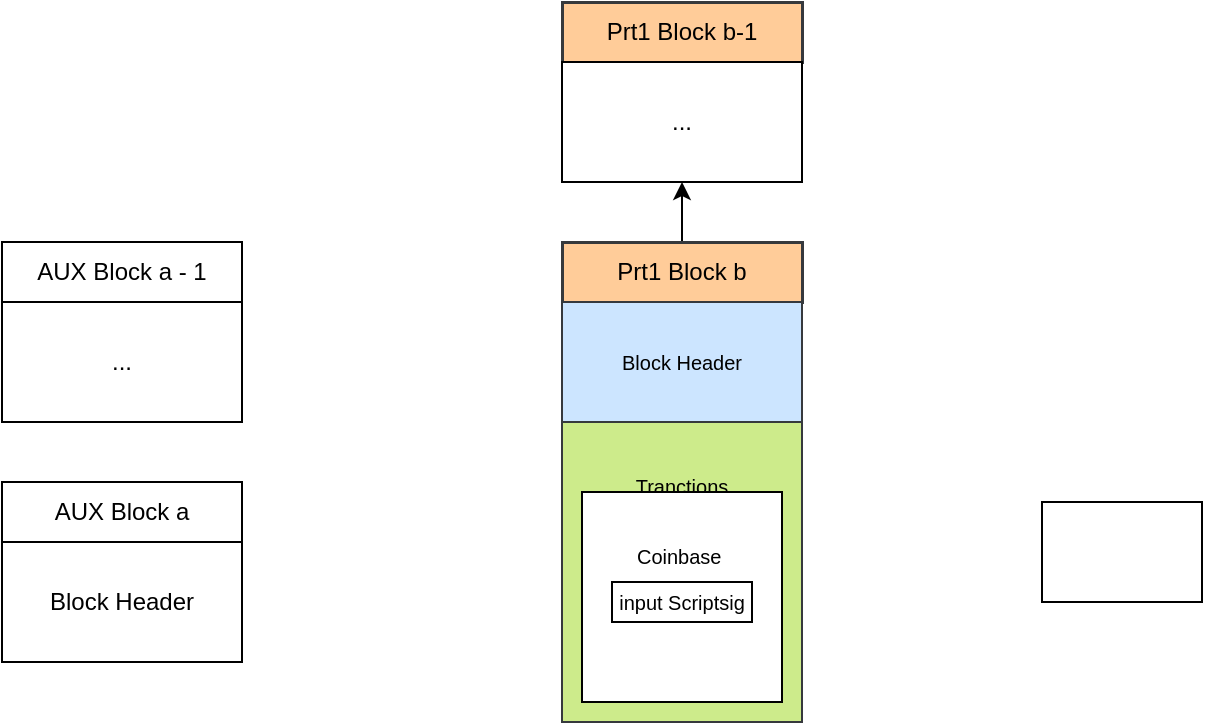 <mxfile version="21.6.9" type="github">
  <diagram id="C5RBs43oDa-KdzZeNtuy" name="Page-1">
    <mxGraphModel dx="1262" dy="560" grid="1" gridSize="10" guides="1" tooltips="1" connect="1" arrows="1" fold="1" page="1" pageScale="1" pageWidth="827" pageHeight="1169" math="0" shadow="0">
      <root>
        <mxCell id="WIyWlLk6GJQsqaUBKTNV-0" />
        <mxCell id="WIyWlLk6GJQsqaUBKTNV-1" parent="WIyWlLk6GJQsqaUBKTNV-0" />
        <mxCell id="W0s2GqG6eDhWwZyH-vi2-6" value="AUX Block a" style="whiteSpace=wrap;html=1;" vertex="1" parent="WIyWlLk6GJQsqaUBKTNV-1">
          <mxGeometry x="120" y="280" width="120" height="30" as="geometry" />
        </mxCell>
        <mxCell id="W0s2GqG6eDhWwZyH-vi2-7" value="AUX Block a - 1" style="whiteSpace=wrap;html=1;" vertex="1" parent="WIyWlLk6GJQsqaUBKTNV-1">
          <mxGeometry x="120" y="160" width="120" height="30" as="geometry" />
        </mxCell>
        <mxCell id="W0s2GqG6eDhWwZyH-vi2-9" value="..." style="whiteSpace=wrap;html=1;" vertex="1" parent="WIyWlLk6GJQsqaUBKTNV-1">
          <mxGeometry x="120" y="190" width="120" height="60" as="geometry" />
        </mxCell>
        <mxCell id="W0s2GqG6eDhWwZyH-vi2-10" value="Block Header" style="whiteSpace=wrap;html=1;" vertex="1" parent="WIyWlLk6GJQsqaUBKTNV-1">
          <mxGeometry x="120" y="310" width="120" height="60" as="geometry" />
        </mxCell>
        <mxCell id="W0s2GqG6eDhWwZyH-vi2-12" value="Prt1 Block b-1" style="whiteSpace=wrap;html=1;fillColor=#ffcc99;strokeColor=#36393d;strokeWidth=1.5;" vertex="1" parent="WIyWlLk6GJQsqaUBKTNV-1">
          <mxGeometry x="400" y="40" width="120" height="30" as="geometry" />
        </mxCell>
        <mxCell id="W0s2GqG6eDhWwZyH-vi2-13" value="..." style="whiteSpace=wrap;html=1;strokeColor=default;gradientColor=none;" vertex="1" parent="WIyWlLk6GJQsqaUBKTNV-1">
          <mxGeometry x="400" y="70" width="120" height="60" as="geometry" />
        </mxCell>
        <mxCell id="W0s2GqG6eDhWwZyH-vi2-17" style="edgeStyle=orthogonalEdgeStyle;rounded=0;orthogonalLoop=1;jettySize=auto;html=1;exitX=0.5;exitY=0;exitDx=0;exitDy=0;entryX=0.5;entryY=1;entryDx=0;entryDy=0;" edge="1" parent="WIyWlLk6GJQsqaUBKTNV-1" source="W0s2GqG6eDhWwZyH-vi2-14" target="W0s2GqG6eDhWwZyH-vi2-13">
          <mxGeometry relative="1" as="geometry" />
        </mxCell>
        <mxCell id="W0s2GqG6eDhWwZyH-vi2-14" value="Prt1 Block b" style="whiteSpace=wrap;html=1;fillColor=#ffcc99;strokeColor=#36393d;strokeWidth=1.5;" vertex="1" parent="WIyWlLk6GJQsqaUBKTNV-1">
          <mxGeometry x="400" y="160" width="120" height="30" as="geometry" />
        </mxCell>
        <mxCell id="W0s2GqG6eDhWwZyH-vi2-15" value="&lt;font style=&quot;font-size: 10px;&quot;&gt;Block Header&lt;/font&gt;" style="whiteSpace=wrap;html=1;fillColor=#cce5ff;strokeColor=#36393d;" vertex="1" parent="WIyWlLk6GJQsqaUBKTNV-1">
          <mxGeometry x="400" y="190" width="120" height="60" as="geometry" />
        </mxCell>
        <mxCell id="W0s2GqG6eDhWwZyH-vi2-18" value="&lt;font style=&quot;font-size: 10px;&quot;&gt;Tranctions&lt;br&gt;&lt;br&gt;&lt;br&gt;&lt;br&gt;&lt;br&gt;&lt;br&gt;&lt;br&gt;&lt;/font&gt;" style="whiteSpace=wrap;html=1;fillColor=#cdeb8b;strokeColor=#36393d;" vertex="1" parent="WIyWlLk6GJQsqaUBKTNV-1">
          <mxGeometry x="400" y="250" width="120" height="150" as="geometry" />
        </mxCell>
        <mxCell id="W0s2GqG6eDhWwZyH-vi2-19" value="&lt;font style=&quot;font-size: 10px;&quot;&gt;Coinbase&amp;nbsp;&lt;br&gt;&lt;br&gt;&lt;br&gt;&lt;br&gt;&lt;/font&gt;" style="whiteSpace=wrap;html=1;" vertex="1" parent="WIyWlLk6GJQsqaUBKTNV-1">
          <mxGeometry x="410" y="285" width="100" height="105" as="geometry" />
        </mxCell>
        <mxCell id="W0s2GqG6eDhWwZyH-vi2-20" value="" style="whiteSpace=wrap;html=1;" vertex="1" parent="WIyWlLk6GJQsqaUBKTNV-1">
          <mxGeometry x="640" y="290" width="80" height="50" as="geometry" />
        </mxCell>
        <mxCell id="W0s2GqG6eDhWwZyH-vi2-21" value="&lt;font style=&quot;font-size: 10px;&quot;&gt;input&amp;nbsp;Scriptsig&lt;/font&gt;" style="whiteSpace=wrap;html=1;" vertex="1" parent="WIyWlLk6GJQsqaUBKTNV-1">
          <mxGeometry x="425" y="330" width="70" height="20" as="geometry" />
        </mxCell>
      </root>
    </mxGraphModel>
  </diagram>
</mxfile>
